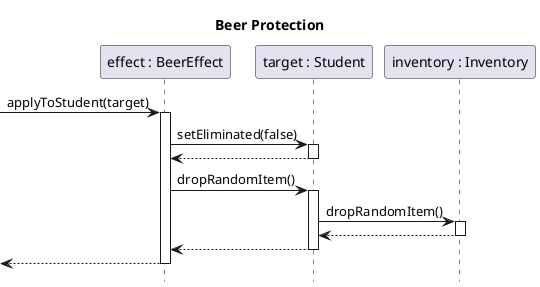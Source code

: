 @startuml effect-beer-apply-new

title Beer Protection
hide footbox

participant "effect : BeerEffect" as effect
participant "target : Student" as target
participant "inventory : Inventory" as inventory

[-> effect ++: applyToStudent(target)
	effect -> target ++: setEliminated(false)
	return
    effect -> target ++: dropRandomItem()
        target -> inventory ++: dropRandomItem()
        return
    return

return

@enduml
